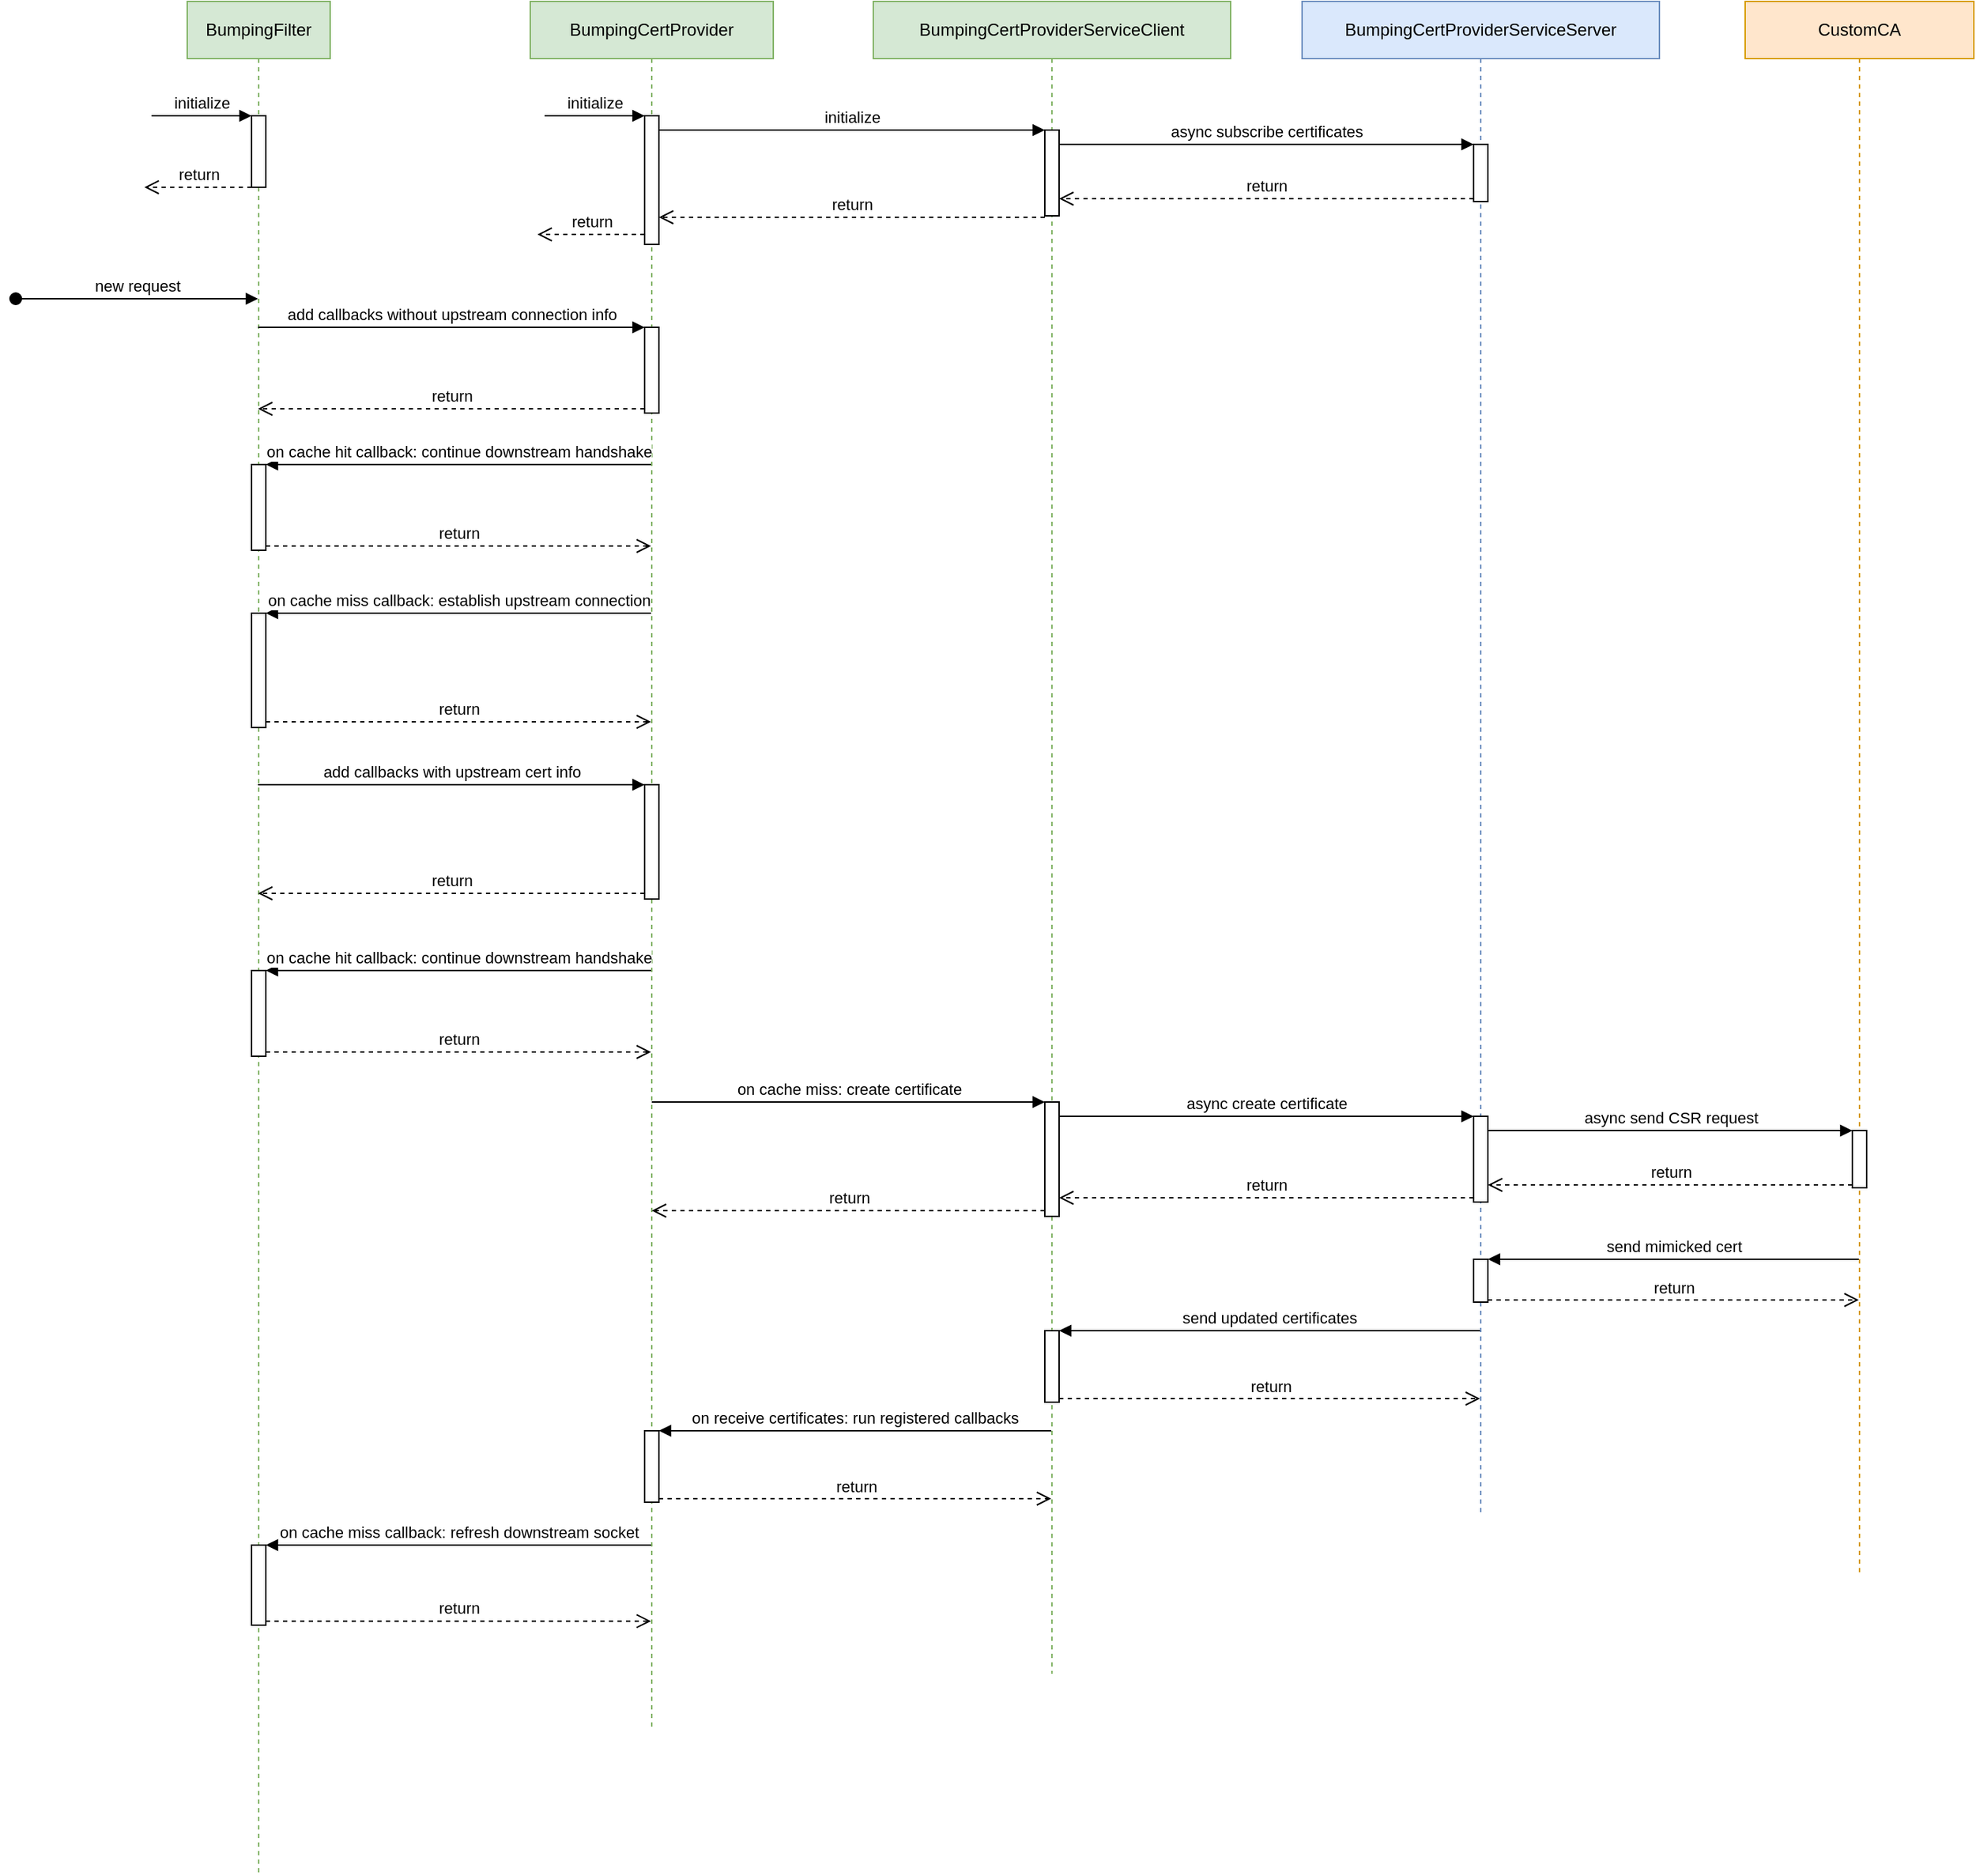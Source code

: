 <mxfile version="20.8.16" type="github">
  <diagram name="Page-1" id="5YIQ6j-aH4ark_wvlMyv">
    <mxGraphModel dx="1434" dy="739" grid="1" gridSize="10" guides="1" tooltips="1" connect="1" arrows="1" fold="1" page="1" pageScale="1" pageWidth="850" pageHeight="1100" math="0" shadow="0">
      <root>
        <mxCell id="0" />
        <mxCell id="1" parent="0" />
        <mxCell id="0PErs6EqMwl34GyTN1hK-1" value="BumpingFilter" style="shape=umlLifeline;perimeter=lifelinePerimeter;whiteSpace=wrap;html=1;container=1;collapsible=0;recursiveResize=0;outlineConnect=0;fillColor=#d5e8d4;strokeColor=#82b366;" vertex="1" parent="1">
          <mxGeometry x="150" y="30" width="100" height="1310" as="geometry" />
        </mxCell>
        <mxCell id="0PErs6EqMwl34GyTN1hK-9" value="new request" style="html=1;verticalAlign=bottom;startArrow=oval;endArrow=block;startSize=8;rounded=0;" edge="1" parent="0PErs6EqMwl34GyTN1hK-1">
          <mxGeometry relative="1" as="geometry">
            <mxPoint x="-120" y="208" as="sourcePoint" />
            <mxPoint x="49.5" y="208" as="targetPoint" />
          </mxGeometry>
        </mxCell>
        <mxCell id="0PErs6EqMwl34GyTN1hK-11" value="" style="html=1;points=[];perimeter=orthogonalPerimeter;" vertex="1" parent="0PErs6EqMwl34GyTN1hK-1">
          <mxGeometry x="45" y="324" width="10" height="60" as="geometry" />
        </mxCell>
        <mxCell id="0PErs6EqMwl34GyTN1hK-21" value="" style="html=1;points=[];perimeter=orthogonalPerimeter;" vertex="1" parent="0PErs6EqMwl34GyTN1hK-1">
          <mxGeometry x="45" y="428" width="10" height="80" as="geometry" />
        </mxCell>
        <mxCell id="0PErs6EqMwl34GyTN1hK-27" value="" style="html=1;points=[];perimeter=orthogonalPerimeter;" vertex="1" parent="0PErs6EqMwl34GyTN1hK-1">
          <mxGeometry x="45" y="678" width="10" height="60" as="geometry" />
        </mxCell>
        <mxCell id="0PErs6EqMwl34GyTN1hK-31" value="" style="html=1;points=[];perimeter=orthogonalPerimeter;" vertex="1" parent="0PErs6EqMwl34GyTN1hK-1">
          <mxGeometry x="45" y="80" width="10" height="50" as="geometry" />
        </mxCell>
        <mxCell id="0PErs6EqMwl34GyTN1hK-32" value="initialize" style="html=1;verticalAlign=bottom;endArrow=block;entryX=0;entryY=0;rounded=0;" edge="1" target="0PErs6EqMwl34GyTN1hK-31" parent="0PErs6EqMwl34GyTN1hK-1">
          <mxGeometry relative="1" as="geometry">
            <mxPoint x="-25" y="80" as="sourcePoint" />
          </mxGeometry>
        </mxCell>
        <mxCell id="0PErs6EqMwl34GyTN1hK-33" value="return" style="html=1;verticalAlign=bottom;endArrow=open;dashed=1;endSize=8;rounded=0;" edge="1" source="0PErs6EqMwl34GyTN1hK-31" parent="0PErs6EqMwl34GyTN1hK-1">
          <mxGeometry relative="1" as="geometry">
            <mxPoint x="-30" y="130" as="targetPoint" />
          </mxGeometry>
        </mxCell>
        <mxCell id="0PErs6EqMwl34GyTN1hK-45" value="" style="html=1;points=[];perimeter=orthogonalPerimeter;" vertex="1" parent="0PErs6EqMwl34GyTN1hK-1">
          <mxGeometry x="45" y="1080" width="10" height="56" as="geometry" />
        </mxCell>
        <mxCell id="0PErs6EqMwl34GyTN1hK-46" value="on cache miss callback: refresh downstream socket" style="html=1;verticalAlign=bottom;endArrow=block;rounded=0;" edge="1" parent="0PErs6EqMwl34GyTN1hK-1" target="0PErs6EqMwl34GyTN1hK-45">
          <mxGeometry relative="1" as="geometry">
            <mxPoint x="324.5" y="1080" as="sourcePoint" />
          </mxGeometry>
        </mxCell>
        <mxCell id="0PErs6EqMwl34GyTN1hK-47" value="return" style="html=1;verticalAlign=bottom;endArrow=open;dashed=1;endSize=8;exitX=1;exitY=0.95;rounded=0;" edge="1" parent="0PErs6EqMwl34GyTN1hK-1" source="0PErs6EqMwl34GyTN1hK-45">
          <mxGeometry relative="1" as="geometry">
            <mxPoint x="324.5" y="1133.2" as="targetPoint" />
          </mxGeometry>
        </mxCell>
        <mxCell id="0PErs6EqMwl34GyTN1hK-2" value="BumpingCertProvider" style="shape=umlLifeline;perimeter=lifelinePerimeter;whiteSpace=wrap;html=1;container=1;collapsible=0;recursiveResize=0;outlineConnect=0;fillColor=#d5e8d4;strokeColor=#82b366;" vertex="1" parent="1">
          <mxGeometry x="390" y="30" width="170" height="1210" as="geometry" />
        </mxCell>
        <mxCell id="0PErs6EqMwl34GyTN1hK-18" value="" style="html=1;points=[];perimeter=orthogonalPerimeter;" vertex="1" parent="0PErs6EqMwl34GyTN1hK-2">
          <mxGeometry x="80" y="228" width="10" height="60" as="geometry" />
        </mxCell>
        <mxCell id="0PErs6EqMwl34GyTN1hK-24" value="" style="html=1;points=[];perimeter=orthogonalPerimeter;" vertex="1" parent="0PErs6EqMwl34GyTN1hK-2">
          <mxGeometry x="80" y="548" width="10" height="80" as="geometry" />
        </mxCell>
        <mxCell id="0PErs6EqMwl34GyTN1hK-35" value="" style="html=1;points=[];perimeter=orthogonalPerimeter;" vertex="1" parent="0PErs6EqMwl34GyTN1hK-2">
          <mxGeometry x="80" y="80" width="10" height="90" as="geometry" />
        </mxCell>
        <mxCell id="0PErs6EqMwl34GyTN1hK-36" value="initialize" style="html=1;verticalAlign=bottom;endArrow=block;entryX=0;entryY=0;rounded=0;" edge="1" parent="0PErs6EqMwl34GyTN1hK-2" target="0PErs6EqMwl34GyTN1hK-35">
          <mxGeometry relative="1" as="geometry">
            <mxPoint x="10" y="80" as="sourcePoint" />
          </mxGeometry>
        </mxCell>
        <mxCell id="0PErs6EqMwl34GyTN1hK-37" value="return" style="html=1;verticalAlign=bottom;endArrow=open;dashed=1;endSize=8;rounded=0;" edge="1" parent="0PErs6EqMwl34GyTN1hK-2">
          <mxGeometry relative="1" as="geometry">
            <mxPoint x="5" y="163" as="targetPoint" />
            <mxPoint x="80" y="163" as="sourcePoint" />
          </mxGeometry>
        </mxCell>
        <mxCell id="0PErs6EqMwl34GyTN1hK-3" value="BumpingCertProviderServiceClient" style="shape=umlLifeline;perimeter=lifelinePerimeter;whiteSpace=wrap;html=1;container=1;collapsible=0;recursiveResize=0;outlineConnect=0;fillColor=#d5e8d4;strokeColor=#82b366;" vertex="1" parent="1">
          <mxGeometry x="630" y="30" width="250" height="1170" as="geometry" />
        </mxCell>
        <mxCell id="0PErs6EqMwl34GyTN1hK-39" value="" style="html=1;points=[];perimeter=orthogonalPerimeter;" vertex="1" parent="0PErs6EqMwl34GyTN1hK-3">
          <mxGeometry x="120" y="90" width="10" height="60" as="geometry" />
        </mxCell>
        <mxCell id="0PErs6EqMwl34GyTN1hK-48" value="" style="html=1;points=[];perimeter=orthogonalPerimeter;" vertex="1" parent="0PErs6EqMwl34GyTN1hK-3">
          <mxGeometry x="120" y="770" width="10" height="80" as="geometry" />
        </mxCell>
        <mxCell id="0PErs6EqMwl34GyTN1hK-60" value="" style="html=1;points=[];perimeter=orthogonalPerimeter;" vertex="1" parent="0PErs6EqMwl34GyTN1hK-3">
          <mxGeometry x="120" y="930" width="10" height="50" as="geometry" />
        </mxCell>
        <mxCell id="0PErs6EqMwl34GyTN1hK-4" value="BumpingCertProviderServiceServer" style="shape=umlLifeline;perimeter=lifelinePerimeter;whiteSpace=wrap;html=1;container=1;collapsible=0;recursiveResize=0;outlineConnect=0;fillColor=#dae8fc;strokeColor=#6c8ebf;" vertex="1" parent="1">
          <mxGeometry x="930" y="30" width="250" height="1060" as="geometry" />
        </mxCell>
        <mxCell id="0PErs6EqMwl34GyTN1hK-42" value="" style="html=1;points=[];perimeter=orthogonalPerimeter;" vertex="1" parent="0PErs6EqMwl34GyTN1hK-4">
          <mxGeometry x="120" y="100" width="10" height="40" as="geometry" />
        </mxCell>
        <mxCell id="0PErs6EqMwl34GyTN1hK-51" value="" style="html=1;points=[];perimeter=orthogonalPerimeter;" vertex="1" parent="0PErs6EqMwl34GyTN1hK-4">
          <mxGeometry x="120" y="780" width="10" height="60" as="geometry" />
        </mxCell>
        <mxCell id="0PErs6EqMwl34GyTN1hK-57" value="" style="html=1;points=[];perimeter=orthogonalPerimeter;" vertex="1" parent="0PErs6EqMwl34GyTN1hK-4">
          <mxGeometry x="120" y="880" width="10" height="30" as="geometry" />
        </mxCell>
        <mxCell id="0PErs6EqMwl34GyTN1hK-5" value="CustomCA" style="shape=umlLifeline;perimeter=lifelinePerimeter;whiteSpace=wrap;html=1;container=1;collapsible=0;recursiveResize=0;outlineConnect=0;fillColor=#ffe6cc;strokeColor=#d79b00;" vertex="1" parent="1">
          <mxGeometry x="1240" y="30" width="160" height="1100" as="geometry" />
        </mxCell>
        <mxCell id="0PErs6EqMwl34GyTN1hK-54" value="" style="html=1;points=[];perimeter=orthogonalPerimeter;" vertex="1" parent="0PErs6EqMwl34GyTN1hK-5">
          <mxGeometry x="75" y="790" width="10" height="40" as="geometry" />
        </mxCell>
        <mxCell id="0PErs6EqMwl34GyTN1hK-12" value="on cache hit callback: continue downstream handshake" style="html=1;verticalAlign=bottom;endArrow=block;entryX=1;entryY=0;rounded=0;" edge="1" target="0PErs6EqMwl34GyTN1hK-11" parent="1">
          <mxGeometry relative="1" as="geometry">
            <mxPoint x="474.5" y="354" as="sourcePoint" />
          </mxGeometry>
        </mxCell>
        <mxCell id="0PErs6EqMwl34GyTN1hK-19" value="add callbacks without upstream connection info" style="html=1;verticalAlign=bottom;endArrow=block;entryX=0;entryY=0;rounded=0;" edge="1" target="0PErs6EqMwl34GyTN1hK-18" parent="1">
          <mxGeometry relative="1" as="geometry">
            <mxPoint x="199.5" y="258" as="sourcePoint" />
          </mxGeometry>
        </mxCell>
        <mxCell id="0PErs6EqMwl34GyTN1hK-20" value="return" style="html=1;verticalAlign=bottom;endArrow=open;dashed=1;endSize=8;exitX=0;exitY=0.95;rounded=0;" edge="1" source="0PErs6EqMwl34GyTN1hK-18" parent="1">
          <mxGeometry relative="1" as="geometry">
            <mxPoint x="199.5" y="315" as="targetPoint" />
          </mxGeometry>
        </mxCell>
        <mxCell id="0PErs6EqMwl34GyTN1hK-13" value="return" style="html=1;verticalAlign=bottom;endArrow=open;dashed=1;endSize=8;exitX=1;exitY=0.95;rounded=0;" edge="1" source="0PErs6EqMwl34GyTN1hK-11" parent="1">
          <mxGeometry relative="1" as="geometry">
            <mxPoint x="474.5" y="411" as="targetPoint" />
          </mxGeometry>
        </mxCell>
        <mxCell id="0PErs6EqMwl34GyTN1hK-22" value="on cache miss callback: establish upstream connection" style="html=1;verticalAlign=bottom;endArrow=block;entryX=1;entryY=0;rounded=0;" edge="1" target="0PErs6EqMwl34GyTN1hK-21" parent="1">
          <mxGeometry relative="1" as="geometry">
            <mxPoint x="474.5" y="458" as="sourcePoint" />
          </mxGeometry>
        </mxCell>
        <mxCell id="0PErs6EqMwl34GyTN1hK-23" value="return" style="html=1;verticalAlign=bottom;endArrow=open;dashed=1;endSize=8;exitX=1;exitY=0.95;rounded=0;" edge="1" source="0PErs6EqMwl34GyTN1hK-21" parent="1">
          <mxGeometry relative="1" as="geometry">
            <mxPoint x="474.5" y="534" as="targetPoint" />
          </mxGeometry>
        </mxCell>
        <mxCell id="0PErs6EqMwl34GyTN1hK-25" value="add callbacks with upstream cert info" style="html=1;verticalAlign=bottom;endArrow=block;entryX=0;entryY=0;rounded=0;" edge="1" target="0PErs6EqMwl34GyTN1hK-24" parent="1">
          <mxGeometry relative="1" as="geometry">
            <mxPoint x="199.5" y="578" as="sourcePoint" />
          </mxGeometry>
        </mxCell>
        <mxCell id="0PErs6EqMwl34GyTN1hK-26" value="return" style="html=1;verticalAlign=bottom;endArrow=open;dashed=1;endSize=8;exitX=0;exitY=0.95;rounded=0;" edge="1" source="0PErs6EqMwl34GyTN1hK-24" parent="1">
          <mxGeometry relative="1" as="geometry">
            <mxPoint x="199.5" y="654" as="targetPoint" />
          </mxGeometry>
        </mxCell>
        <mxCell id="0PErs6EqMwl34GyTN1hK-28" value="on cache hit callback: continue downstream handshake" style="html=1;verticalAlign=bottom;endArrow=block;entryX=1;entryY=0;rounded=0;" edge="1" target="0PErs6EqMwl34GyTN1hK-27" parent="1">
          <mxGeometry relative="1" as="geometry">
            <mxPoint x="474.5" y="708" as="sourcePoint" />
          </mxGeometry>
        </mxCell>
        <mxCell id="0PErs6EqMwl34GyTN1hK-29" value="return" style="html=1;verticalAlign=bottom;endArrow=open;dashed=1;endSize=8;exitX=1;exitY=0.95;rounded=0;" edge="1" source="0PErs6EqMwl34GyTN1hK-27" parent="1">
          <mxGeometry relative="1" as="geometry">
            <mxPoint x="474.5" y="765" as="targetPoint" />
          </mxGeometry>
        </mxCell>
        <mxCell id="0PErs6EqMwl34GyTN1hK-40" value="initialize" style="html=1;verticalAlign=bottom;endArrow=block;entryX=0;entryY=0;rounded=0;" edge="1" target="0PErs6EqMwl34GyTN1hK-39" parent="1" source="0PErs6EqMwl34GyTN1hK-35">
          <mxGeometry relative="1" as="geometry">
            <mxPoint x="680" y="100" as="sourcePoint" />
          </mxGeometry>
        </mxCell>
        <mxCell id="0PErs6EqMwl34GyTN1hK-41" value="return" style="html=1;verticalAlign=bottom;endArrow=open;dashed=1;endSize=8;exitX=0;exitY=0.95;rounded=0;" edge="1" parent="1">
          <mxGeometry relative="1" as="geometry">
            <mxPoint x="480" y="181" as="targetPoint" />
            <mxPoint x="750" y="181" as="sourcePoint" />
          </mxGeometry>
        </mxCell>
        <mxCell id="0PErs6EqMwl34GyTN1hK-43" value="async subscribe certificates" style="html=1;verticalAlign=bottom;endArrow=block;entryX=0;entryY=0;rounded=0;" edge="1" target="0PErs6EqMwl34GyTN1hK-42" parent="1" source="0PErs6EqMwl34GyTN1hK-39">
          <mxGeometry relative="1" as="geometry">
            <mxPoint x="980" y="130" as="sourcePoint" />
          </mxGeometry>
        </mxCell>
        <mxCell id="0PErs6EqMwl34GyTN1hK-44" value="return" style="html=1;verticalAlign=bottom;endArrow=open;dashed=1;endSize=8;exitX=0;exitY=0.95;rounded=0;" edge="1" source="0PErs6EqMwl34GyTN1hK-42" parent="1" target="0PErs6EqMwl34GyTN1hK-39">
          <mxGeometry relative="1" as="geometry">
            <mxPoint x="980" y="206" as="targetPoint" />
          </mxGeometry>
        </mxCell>
        <mxCell id="0PErs6EqMwl34GyTN1hK-49" value="on cache miss: create certificate" style="html=1;verticalAlign=bottom;endArrow=block;entryX=0;entryY=0;rounded=0;" edge="1" target="0PErs6EqMwl34GyTN1hK-48" parent="1" source="0PErs6EqMwl34GyTN1hK-2">
          <mxGeometry relative="1" as="geometry">
            <mxPoint x="680" y="768" as="sourcePoint" />
          </mxGeometry>
        </mxCell>
        <mxCell id="0PErs6EqMwl34GyTN1hK-50" value="return" style="html=1;verticalAlign=bottom;endArrow=open;dashed=1;endSize=8;exitX=0;exitY=0.95;rounded=0;" edge="1" source="0PErs6EqMwl34GyTN1hK-48" parent="1" target="0PErs6EqMwl34GyTN1hK-2">
          <mxGeometry relative="1" as="geometry">
            <mxPoint x="680" y="844" as="targetPoint" />
          </mxGeometry>
        </mxCell>
        <mxCell id="0PErs6EqMwl34GyTN1hK-52" value="async create certificate" style="html=1;verticalAlign=bottom;endArrow=block;entryX=0;entryY=0;rounded=0;" edge="1" target="0PErs6EqMwl34GyTN1hK-51" parent="1" source="0PErs6EqMwl34GyTN1hK-48">
          <mxGeometry relative="1" as="geometry">
            <mxPoint x="810" y="910" as="sourcePoint" />
          </mxGeometry>
        </mxCell>
        <mxCell id="0PErs6EqMwl34GyTN1hK-53" value="return" style="html=1;verticalAlign=bottom;endArrow=open;dashed=1;endSize=8;exitX=0;exitY=0.95;rounded=0;" edge="1" source="0PErs6EqMwl34GyTN1hK-51" parent="1" target="0PErs6EqMwl34GyTN1hK-48">
          <mxGeometry relative="1" as="geometry">
            <mxPoint x="810" y="986" as="targetPoint" />
          </mxGeometry>
        </mxCell>
        <mxCell id="0PErs6EqMwl34GyTN1hK-55" value="async send CSR request" style="html=1;verticalAlign=bottom;endArrow=block;entryX=0;entryY=0;rounded=0;" edge="1" target="0PErs6EqMwl34GyTN1hK-54" parent="1" source="0PErs6EqMwl34GyTN1hK-51">
          <mxGeometry relative="1" as="geometry">
            <mxPoint x="1170" y="900" as="sourcePoint" />
          </mxGeometry>
        </mxCell>
        <mxCell id="0PErs6EqMwl34GyTN1hK-56" value="return" style="html=1;verticalAlign=bottom;endArrow=open;dashed=1;endSize=8;exitX=0;exitY=0.95;rounded=0;" edge="1" source="0PErs6EqMwl34GyTN1hK-54" parent="1" target="0PErs6EqMwl34GyTN1hK-51">
          <mxGeometry relative="1" as="geometry">
            <mxPoint x="1170" y="976" as="targetPoint" />
          </mxGeometry>
        </mxCell>
        <mxCell id="0PErs6EqMwl34GyTN1hK-58" value="send mimicked cert" style="html=1;verticalAlign=bottom;endArrow=block;entryX=1;entryY=0;rounded=0;" edge="1" target="0PErs6EqMwl34GyTN1hK-57" parent="1" source="0PErs6EqMwl34GyTN1hK-5">
          <mxGeometry relative="1" as="geometry">
            <mxPoint x="1120" y="910" as="sourcePoint" />
          </mxGeometry>
        </mxCell>
        <mxCell id="0PErs6EqMwl34GyTN1hK-59" value="return" style="html=1;verticalAlign=bottom;endArrow=open;dashed=1;endSize=8;exitX=1;exitY=0.95;rounded=0;" edge="1" source="0PErs6EqMwl34GyTN1hK-57" parent="1" target="0PErs6EqMwl34GyTN1hK-5">
          <mxGeometry relative="1" as="geometry">
            <mxPoint x="1120" y="967" as="targetPoint" />
          </mxGeometry>
        </mxCell>
        <mxCell id="0PErs6EqMwl34GyTN1hK-61" value="send updated certificates" style="html=1;verticalAlign=bottom;endArrow=block;rounded=0;" edge="1" target="0PErs6EqMwl34GyTN1hK-60" parent="1" source="0PErs6EqMwl34GyTN1hK-4">
          <mxGeometry relative="1" as="geometry">
            <mxPoint x="820" y="920" as="sourcePoint" />
            <mxPoint x="755" y="930" as="targetPoint" />
            <Array as="points">
              <mxPoint x="990" y="960" />
            </Array>
          </mxGeometry>
        </mxCell>
        <mxCell id="0PErs6EqMwl34GyTN1hK-62" value="return" style="html=1;verticalAlign=bottom;endArrow=open;dashed=1;endSize=8;exitX=1;exitY=0.95;rounded=0;" edge="1" source="0PErs6EqMwl34GyTN1hK-60" parent="1" target="0PErs6EqMwl34GyTN1hK-4">
          <mxGeometry relative="1" as="geometry">
            <mxPoint x="820" y="977" as="targetPoint" />
          </mxGeometry>
        </mxCell>
        <mxCell id="0PErs6EqMwl34GyTN1hK-64" value="on receive certificates: run registered callbacks" style="html=1;verticalAlign=bottom;endArrow=block;entryX=1;entryY=0;rounded=0;" edge="1" target="0PErs6EqMwl34GyTN1hK-63" parent="1" source="0PErs6EqMwl34GyTN1hK-3">
          <mxGeometry relative="1" as="geometry">
            <mxPoint x="539.5" y="910" as="sourcePoint" />
          </mxGeometry>
        </mxCell>
        <mxCell id="0PErs6EqMwl34GyTN1hK-65" value="return" style="html=1;verticalAlign=bottom;endArrow=open;dashed=1;endSize=8;exitX=1;exitY=0.95;rounded=0;" edge="1" source="0PErs6EqMwl34GyTN1hK-63" parent="1" target="0PErs6EqMwl34GyTN1hK-3">
          <mxGeometry relative="1" as="geometry">
            <mxPoint x="539.5" y="967" as="targetPoint" />
          </mxGeometry>
        </mxCell>
        <mxCell id="0PErs6EqMwl34GyTN1hK-63" value="" style="html=1;points=[];perimeter=orthogonalPerimeter;" vertex="1" parent="1">
          <mxGeometry x="470" y="1030" width="10" height="50" as="geometry" />
        </mxCell>
      </root>
    </mxGraphModel>
  </diagram>
</mxfile>
